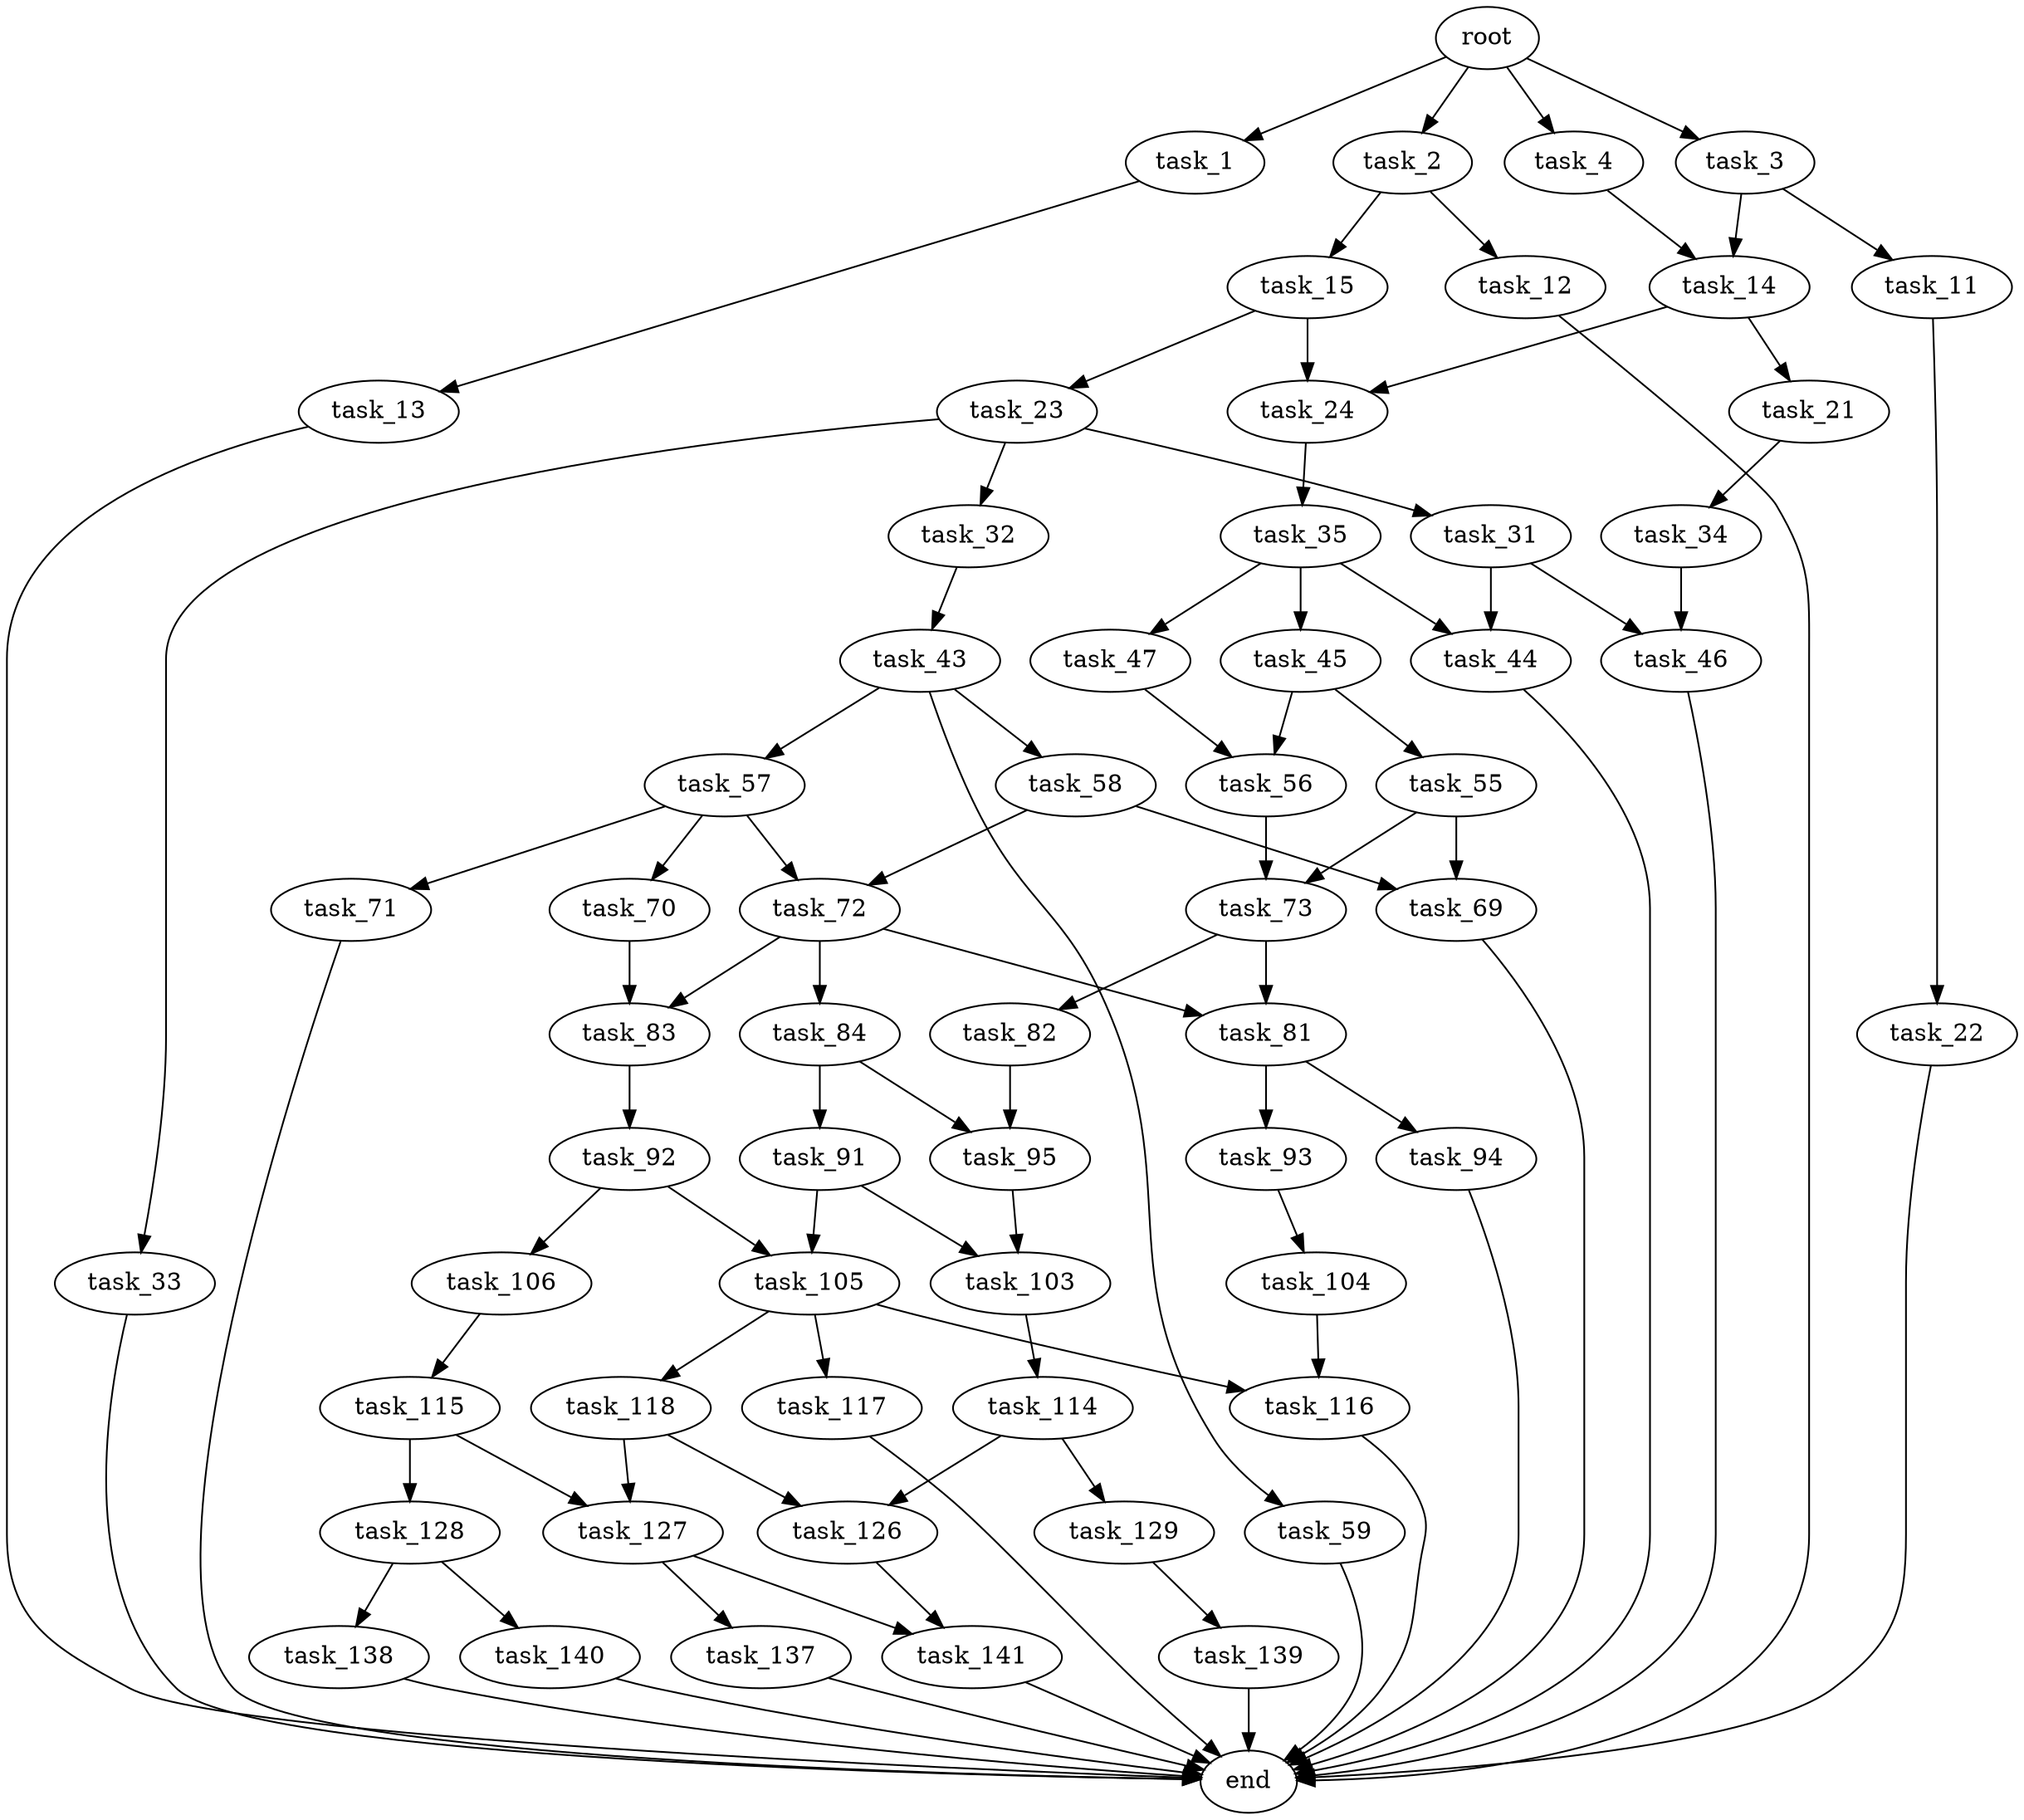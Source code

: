 digraph G {
  root [size="0.000000"];
  task_1 [size="387037534160.000000"];
  task_2 [size="28991029248.000000"];
  task_3 [size="30982420822.000000"];
  task_4 [size="368293445632.000000"];
  task_11 [size="231928233984.000000"];
  task_12 [size="28991029248.000000"];
  task_13 [size="368293445632.000000"];
  task_14 [size="1073741824000.000000"];
  task_15 [size="134217728000.000000"];
  task_21 [size="134217728000.000000"];
  task_22 [size="35029297319.000000"];
  task_23 [size="6523707613.000000"];
  task_24 [size="28991029248.000000"];
  task_31 [size="291024274390.000000"];
  task_32 [size="1003997388466.000000"];
  task_33 [size="20371405888.000000"];
  task_34 [size="549755813888.000000"];
  task_35 [size="368293445632.000000"];
  task_43 [size="28125333596.000000"];
  task_44 [size="11613491213.000000"];
  task_45 [size="18284732148.000000"];
  task_46 [size="28991029248.000000"];
  task_47 [size="3411597487.000000"];
  task_55 [size="819664529624.000000"];
  task_56 [size="134217728000.000000"];
  task_57 [size="28991029248.000000"];
  task_58 [size="1197552470905.000000"];
  task_59 [size="181025478085.000000"];
  task_69 [size="905949985611.000000"];
  task_70 [size="19562234585.000000"];
  task_71 [size="34594293848.000000"];
  task_72 [size="701766931.000000"];
  task_73 [size="231928233984.000000"];
  task_81 [size="100364513069.000000"];
  task_82 [size="20815396442.000000"];
  task_83 [size="1073741824000.000000"];
  task_84 [size="587765213240.000000"];
  task_91 [size="231928233984.000000"];
  task_92 [size="368293445632.000000"];
  task_93 [size="12654296874.000000"];
  task_94 [size="68719476736.000000"];
  task_95 [size="368293445632.000000"];
  task_103 [size="420834714478.000000"];
  task_104 [size="16118127263.000000"];
  task_105 [size="1073741824000.000000"];
  task_106 [size="549755813888.000000"];
  task_114 [size="641326226975.000000"];
  task_115 [size="28991029248.000000"];
  task_116 [size="549755813888.000000"];
  task_117 [size="368293445632.000000"];
  task_118 [size="1073741824000.000000"];
  task_126 [size="231928233984.000000"];
  task_127 [size="205269641734.000000"];
  task_128 [size="299468854373.000000"];
  task_129 [size="28991029248.000000"];
  task_137 [size="68719476736.000000"];
  task_138 [size="30615729885.000000"];
  task_139 [size="62001576834.000000"];
  task_140 [size="4412826069.000000"];
  task_141 [size="3498716057.000000"];
  end [size="0.000000"];

  root -> task_1 [size="1.000000"];
  root -> task_2 [size="1.000000"];
  root -> task_3 [size="1.000000"];
  root -> task_4 [size="1.000000"];
  task_1 -> task_13 [size="679477248.000000"];
  task_2 -> task_12 [size="75497472.000000"];
  task_2 -> task_15 [size="75497472.000000"];
  task_3 -> task_11 [size="536870912.000000"];
  task_3 -> task_14 [size="536870912.000000"];
  task_4 -> task_14 [size="411041792.000000"];
  task_11 -> task_22 [size="301989888.000000"];
  task_12 -> end [size="1.000000"];
  task_13 -> end [size="1.000000"];
  task_14 -> task_21 [size="838860800.000000"];
  task_14 -> task_24 [size="838860800.000000"];
  task_15 -> task_23 [size="209715200.000000"];
  task_15 -> task_24 [size="209715200.000000"];
  task_21 -> task_34 [size="209715200.000000"];
  task_22 -> end [size="1.000000"];
  task_23 -> task_31 [size="301989888.000000"];
  task_23 -> task_32 [size="301989888.000000"];
  task_23 -> task_33 [size="301989888.000000"];
  task_24 -> task_35 [size="75497472.000000"];
  task_31 -> task_44 [size="209715200.000000"];
  task_31 -> task_46 [size="209715200.000000"];
  task_32 -> task_43 [size="679477248.000000"];
  task_33 -> end [size="1.000000"];
  task_34 -> task_46 [size="536870912.000000"];
  task_35 -> task_44 [size="411041792.000000"];
  task_35 -> task_45 [size="411041792.000000"];
  task_35 -> task_47 [size="411041792.000000"];
  task_43 -> task_57 [size="536870912.000000"];
  task_43 -> task_58 [size="536870912.000000"];
  task_43 -> task_59 [size="536870912.000000"];
  task_44 -> end [size="1.000000"];
  task_45 -> task_55 [size="536870912.000000"];
  task_45 -> task_56 [size="536870912.000000"];
  task_46 -> end [size="1.000000"];
  task_47 -> task_56 [size="75497472.000000"];
  task_55 -> task_69 [size="838860800.000000"];
  task_55 -> task_73 [size="838860800.000000"];
  task_56 -> task_73 [size="209715200.000000"];
  task_57 -> task_70 [size="75497472.000000"];
  task_57 -> task_71 [size="75497472.000000"];
  task_57 -> task_72 [size="75497472.000000"];
  task_58 -> task_69 [size="838860800.000000"];
  task_58 -> task_72 [size="838860800.000000"];
  task_59 -> end [size="1.000000"];
  task_69 -> end [size="1.000000"];
  task_70 -> task_83 [size="75497472.000000"];
  task_71 -> end [size="1.000000"];
  task_72 -> task_81 [size="33554432.000000"];
  task_72 -> task_83 [size="33554432.000000"];
  task_72 -> task_84 [size="33554432.000000"];
  task_73 -> task_81 [size="301989888.000000"];
  task_73 -> task_82 [size="301989888.000000"];
  task_81 -> task_93 [size="75497472.000000"];
  task_81 -> task_94 [size="75497472.000000"];
  task_82 -> task_95 [size="411041792.000000"];
  task_83 -> task_92 [size="838860800.000000"];
  task_84 -> task_91 [size="411041792.000000"];
  task_84 -> task_95 [size="411041792.000000"];
  task_91 -> task_103 [size="301989888.000000"];
  task_91 -> task_105 [size="301989888.000000"];
  task_92 -> task_105 [size="411041792.000000"];
  task_92 -> task_106 [size="411041792.000000"];
  task_93 -> task_104 [size="209715200.000000"];
  task_94 -> end [size="1.000000"];
  task_95 -> task_103 [size="411041792.000000"];
  task_103 -> task_114 [size="301989888.000000"];
  task_104 -> task_116 [size="536870912.000000"];
  task_105 -> task_116 [size="838860800.000000"];
  task_105 -> task_117 [size="838860800.000000"];
  task_105 -> task_118 [size="838860800.000000"];
  task_106 -> task_115 [size="536870912.000000"];
  task_114 -> task_126 [size="679477248.000000"];
  task_114 -> task_129 [size="679477248.000000"];
  task_115 -> task_127 [size="75497472.000000"];
  task_115 -> task_128 [size="75497472.000000"];
  task_116 -> end [size="1.000000"];
  task_117 -> end [size="1.000000"];
  task_118 -> task_126 [size="838860800.000000"];
  task_118 -> task_127 [size="838860800.000000"];
  task_126 -> task_141 [size="301989888.000000"];
  task_127 -> task_137 [size="134217728.000000"];
  task_127 -> task_141 [size="134217728.000000"];
  task_128 -> task_138 [size="209715200.000000"];
  task_128 -> task_140 [size="209715200.000000"];
  task_129 -> task_139 [size="75497472.000000"];
  task_137 -> end [size="1.000000"];
  task_138 -> end [size="1.000000"];
  task_139 -> end [size="1.000000"];
  task_140 -> end [size="1.000000"];
  task_141 -> end [size="1.000000"];
}
